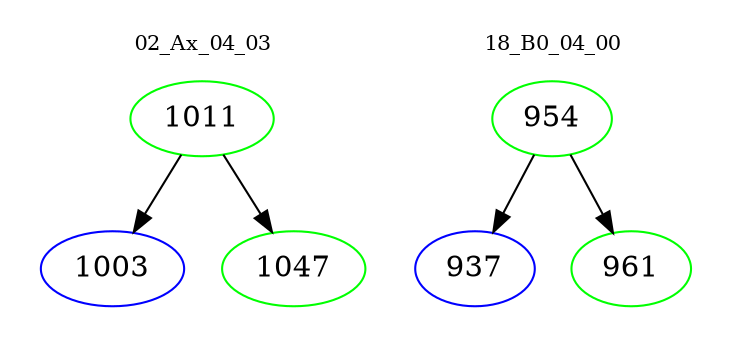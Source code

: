 digraph{
subgraph cluster_0 {
color = white
label = "02_Ax_04_03";
fontsize=10;
T0_1011 [label="1011", color="green"]
T0_1011 -> T0_1003 [color="black"]
T0_1003 [label="1003", color="blue"]
T0_1011 -> T0_1047 [color="black"]
T0_1047 [label="1047", color="green"]
}
subgraph cluster_1 {
color = white
label = "18_B0_04_00";
fontsize=10;
T1_954 [label="954", color="green"]
T1_954 -> T1_937 [color="black"]
T1_937 [label="937", color="blue"]
T1_954 -> T1_961 [color="black"]
T1_961 [label="961", color="green"]
}
}
